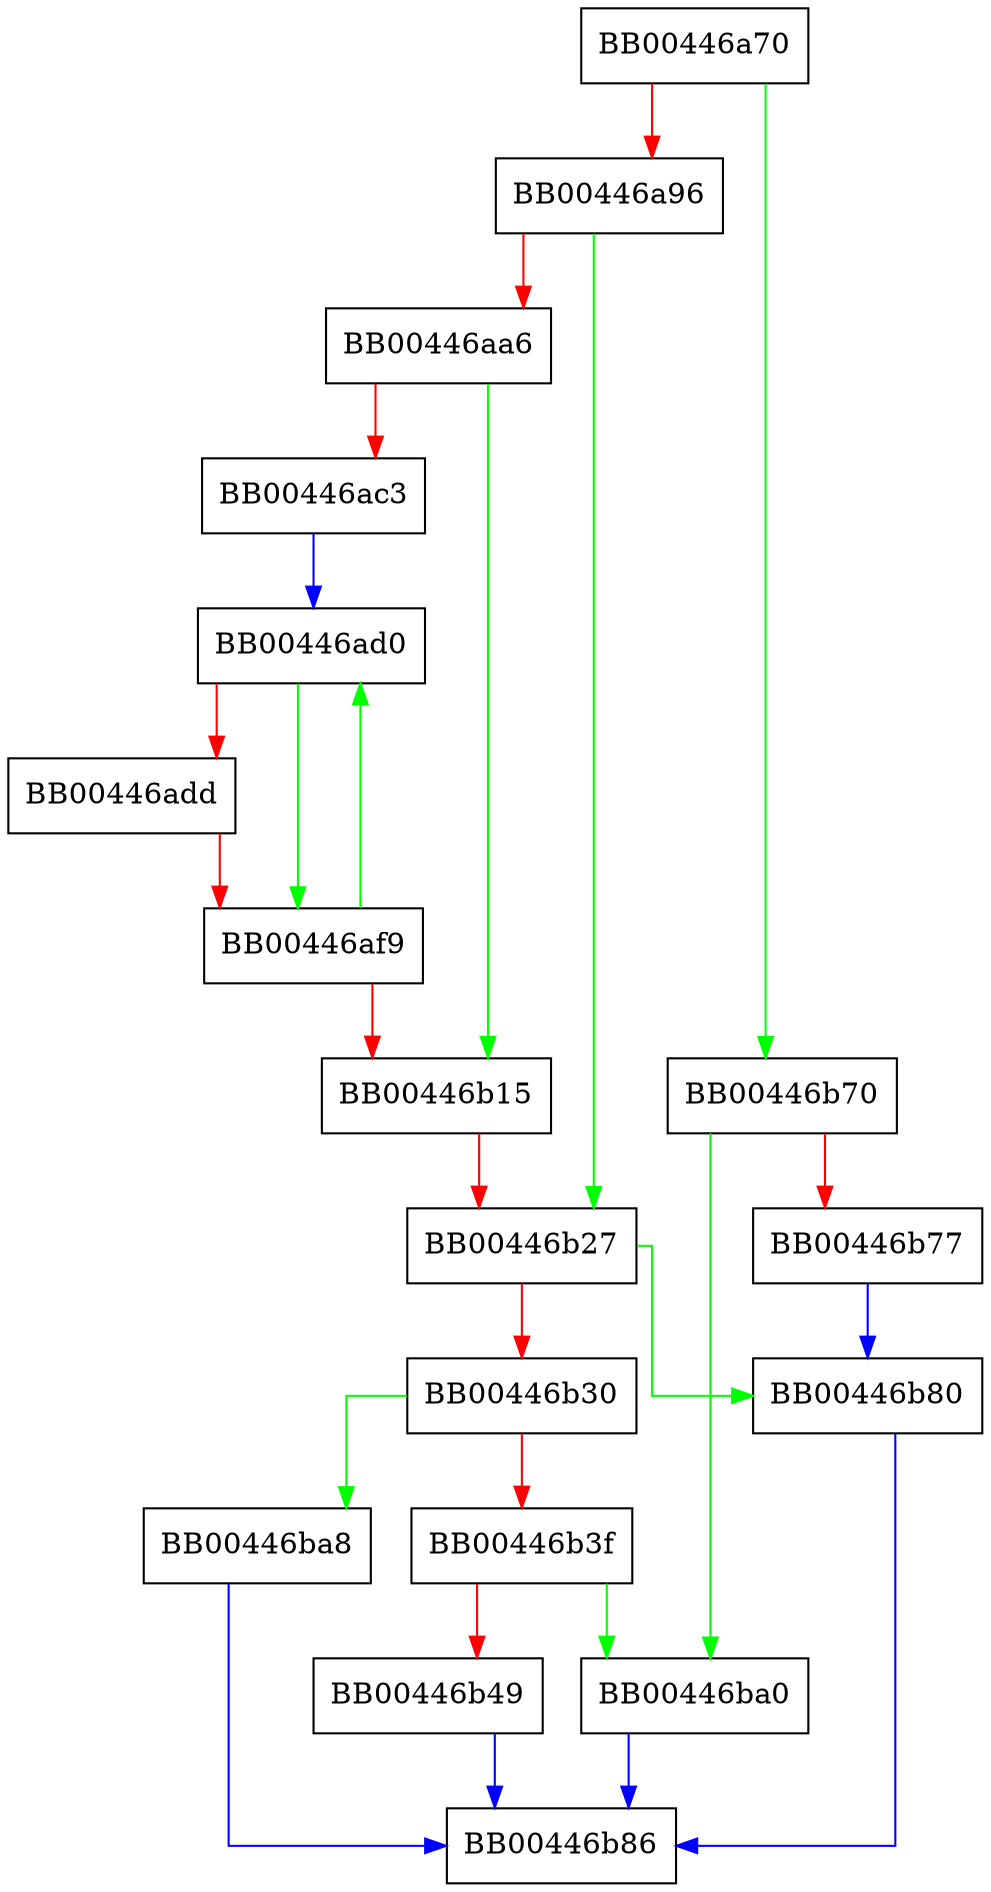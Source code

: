 digraph ssl_servername_cb {
  node [shape="box"];
  graph [splines=ortho];
  BB00446a70 -> BB00446b70 [color="green"];
  BB00446a70 -> BB00446a96 [color="red"];
  BB00446a96 -> BB00446b27 [color="green"];
  BB00446a96 -> BB00446aa6 [color="red"];
  BB00446aa6 -> BB00446b15 [color="green"];
  BB00446aa6 -> BB00446ac3 [color="red"];
  BB00446ac3 -> BB00446ad0 [color="blue"];
  BB00446ad0 -> BB00446af9 [color="green"];
  BB00446ad0 -> BB00446add [color="red"];
  BB00446add -> BB00446af9 [color="red"];
  BB00446af9 -> BB00446ad0 [color="green"];
  BB00446af9 -> BB00446b15 [color="red"];
  BB00446b15 -> BB00446b27 [color="red"];
  BB00446b27 -> BB00446b80 [color="green"];
  BB00446b27 -> BB00446b30 [color="red"];
  BB00446b30 -> BB00446ba8 [color="green"];
  BB00446b30 -> BB00446b3f [color="red"];
  BB00446b3f -> BB00446ba0 [color="green"];
  BB00446b3f -> BB00446b49 [color="red"];
  BB00446b49 -> BB00446b86 [color="blue"];
  BB00446b70 -> BB00446ba0 [color="green"];
  BB00446b70 -> BB00446b77 [color="red"];
  BB00446b77 -> BB00446b80 [color="blue"];
  BB00446b80 -> BB00446b86 [color="blue"];
  BB00446ba0 -> BB00446b86 [color="blue"];
  BB00446ba8 -> BB00446b86 [color="blue"];
}